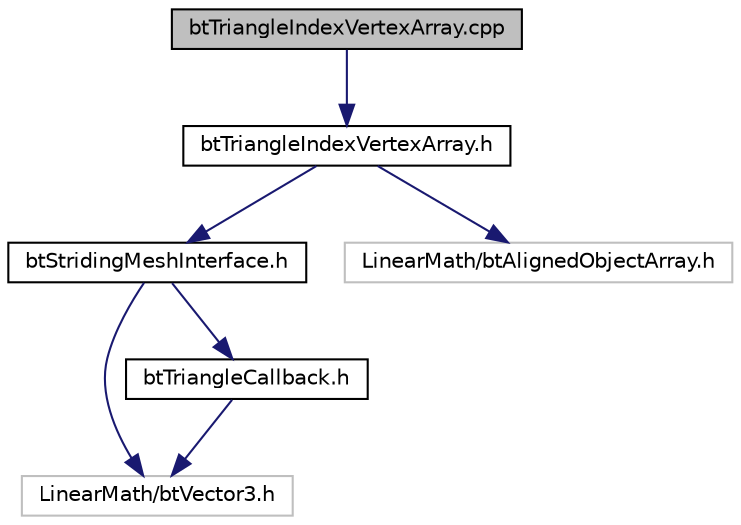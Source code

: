 digraph G
{
  edge [fontname="Helvetica",fontsize="10",labelfontname="Helvetica",labelfontsize="10"];
  node [fontname="Helvetica",fontsize="10",shape=record];
  Node1 [label="btTriangleIndexVertexArray.cpp",height=0.2,width=0.4,color="black", fillcolor="grey75", style="filled" fontcolor="black"];
  Node1 -> Node2 [color="midnightblue",fontsize="10",style="solid",fontname="Helvetica"];
  Node2 [label="btTriangleIndexVertexArray.h",height=0.2,width=0.4,color="black", fillcolor="white", style="filled",URL="$btTriangleIndexVertexArray_8h.html"];
  Node2 -> Node3 [color="midnightblue",fontsize="10",style="solid",fontname="Helvetica"];
  Node3 [label="btStridingMeshInterface.h",height=0.2,width=0.4,color="black", fillcolor="white", style="filled",URL="$btStridingMeshInterface_8h.html"];
  Node3 -> Node4 [color="midnightblue",fontsize="10",style="solid",fontname="Helvetica"];
  Node4 [label="LinearMath/btVector3.h",height=0.2,width=0.4,color="grey75", fillcolor="white", style="filled"];
  Node3 -> Node5 [color="midnightblue",fontsize="10",style="solid",fontname="Helvetica"];
  Node5 [label="btTriangleCallback.h",height=0.2,width=0.4,color="black", fillcolor="white", style="filled",URL="$btTriangleCallback_8h.html"];
  Node5 -> Node4 [color="midnightblue",fontsize="10",style="solid",fontname="Helvetica"];
  Node2 -> Node6 [color="midnightblue",fontsize="10",style="solid",fontname="Helvetica"];
  Node6 [label="LinearMath/btAlignedObjectArray.h",height=0.2,width=0.4,color="grey75", fillcolor="white", style="filled"];
}
